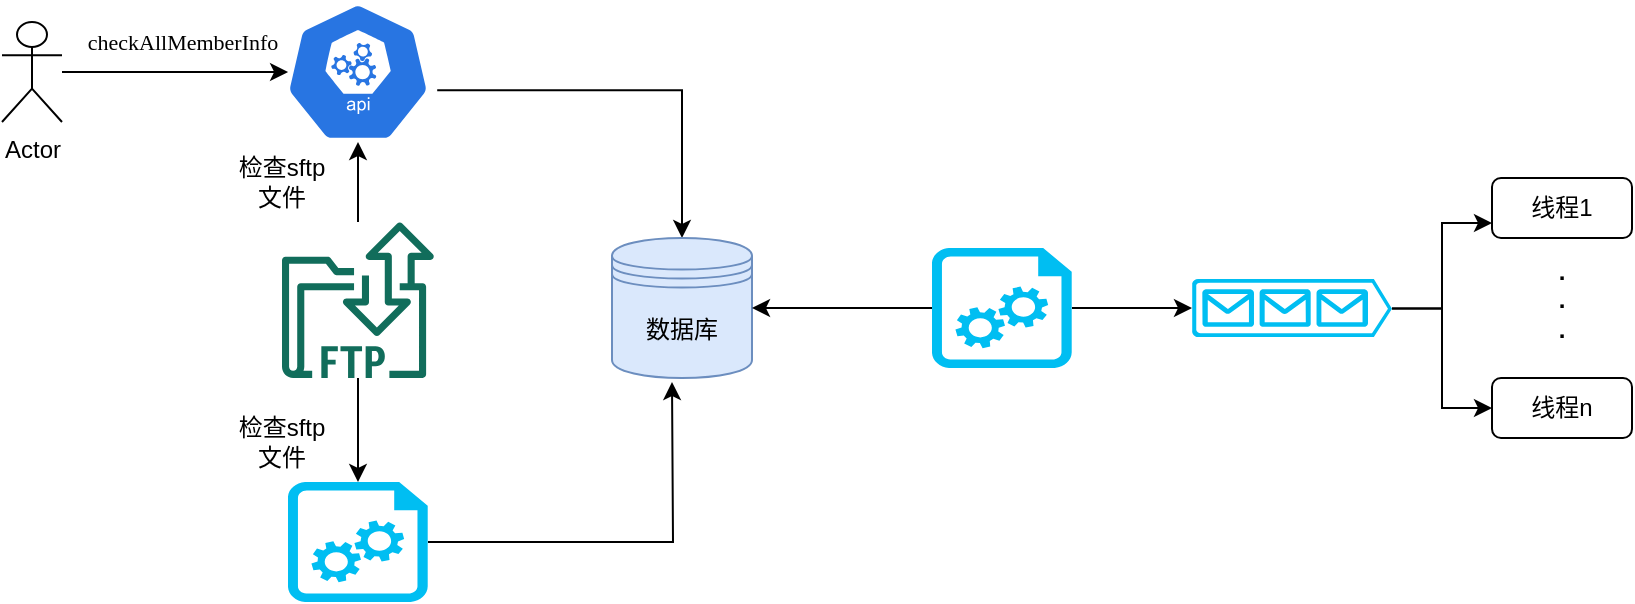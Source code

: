<mxfile version="14.8.0" type="github">
  <diagram id="fYKfGPqdpj5STdfEeVyN" name="Page-1">
    <mxGraphModel dx="942" dy="582" grid="1" gridSize="10" guides="1" tooltips="1" connect="1" arrows="1" fold="1" page="1" pageScale="1" pageWidth="1169" pageHeight="1654" math="0" shadow="0">
      <root>
        <mxCell id="0" />
        <mxCell id="1" parent="0" />
        <mxCell id="s__IYp2AZCWsRCQvnXPb-18" style="edgeStyle=orthogonalEdgeStyle;rounded=0;orthogonalLoop=1;jettySize=auto;html=1;exitX=1;exitY=0.5;exitDx=0;exitDy=0;exitPerimeter=0;" edge="1" parent="1" source="s__IYp2AZCWsRCQvnXPb-1">
          <mxGeometry relative="1" as="geometry">
            <mxPoint x="430" y="240" as="targetPoint" />
          </mxGeometry>
        </mxCell>
        <mxCell id="s__IYp2AZCWsRCQvnXPb-1" value="" style="verticalLabelPosition=bottom;html=1;verticalAlign=top;align=center;strokeColor=none;fillColor=#00BEF2;shape=mxgraph.azure.startup_task;pointerEvents=1;" vertex="1" parent="1">
          <mxGeometry x="238" y="290" width="70" height="60" as="geometry" />
        </mxCell>
        <mxCell id="s__IYp2AZCWsRCQvnXPb-17" style="edgeStyle=orthogonalEdgeStyle;rounded=0;orthogonalLoop=1;jettySize=auto;html=1;exitX=0.995;exitY=0.63;exitDx=0;exitDy=0;exitPerimeter=0;entryX=0.5;entryY=0;entryDx=0;entryDy=0;" edge="1" parent="1" source="s__IYp2AZCWsRCQvnXPb-2" target="s__IYp2AZCWsRCQvnXPb-3">
          <mxGeometry relative="1" as="geometry" />
        </mxCell>
        <mxCell id="s__IYp2AZCWsRCQvnXPb-2" value="" style="html=1;dashed=0;whitespace=wrap;fillColor=#2875E2;strokeColor=#ffffff;points=[[0.005,0.63,0],[0.1,0.2,0],[0.9,0.2,0],[0.5,0,0],[0.995,0.63,0],[0.72,0.99,0],[0.5,1,0],[0.28,0.99,0]];shape=mxgraph.kubernetes.icon;prIcon=api" vertex="1" parent="1">
          <mxGeometry x="233" y="50" width="80" height="70" as="geometry" />
        </mxCell>
        <mxCell id="s__IYp2AZCWsRCQvnXPb-3" value="数据库" style="shape=datastore;whiteSpace=wrap;html=1;fillColor=#dae8fc;strokeColor=#6c8ebf;" vertex="1" parent="1">
          <mxGeometry x="400" y="168" width="70" height="70" as="geometry" />
        </mxCell>
        <mxCell id="s__IYp2AZCWsRCQvnXPb-15" value="" style="edgeStyle=orthogonalEdgeStyle;rounded=0;orthogonalLoop=1;jettySize=auto;html=1;" edge="1" parent="1" source="s__IYp2AZCWsRCQvnXPb-4" target="s__IYp2AZCWsRCQvnXPb-2">
          <mxGeometry relative="1" as="geometry" />
        </mxCell>
        <mxCell id="s__IYp2AZCWsRCQvnXPb-16" value="" style="edgeStyle=orthogonalEdgeStyle;rounded=0;orthogonalLoop=1;jettySize=auto;html=1;" edge="1" parent="1" source="s__IYp2AZCWsRCQvnXPb-4" target="s__IYp2AZCWsRCQvnXPb-1">
          <mxGeometry relative="1" as="geometry" />
        </mxCell>
        <mxCell id="s__IYp2AZCWsRCQvnXPb-4" value="" style="outlineConnect=0;fontColor=#232F3E;gradientColor=none;fillColor=#116D5B;strokeColor=none;dashed=0;verticalLabelPosition=bottom;verticalAlign=top;align=center;html=1;fontSize=12;fontStyle=0;aspect=fixed;shape=mxgraph.aws4.transfer_for_ftp_resource;" vertex="1" parent="1">
          <mxGeometry x="235" y="160" width="76" height="78" as="geometry" />
        </mxCell>
        <mxCell id="s__IYp2AZCWsRCQvnXPb-19" style="edgeStyle=orthogonalEdgeStyle;rounded=0;orthogonalLoop=1;jettySize=auto;html=1;exitX=0;exitY=0.5;exitDx=0;exitDy=0;exitPerimeter=0;entryX=1;entryY=0.5;entryDx=0;entryDy=0;" edge="1" parent="1" source="s__IYp2AZCWsRCQvnXPb-5" target="s__IYp2AZCWsRCQvnXPb-3">
          <mxGeometry relative="1" as="geometry" />
        </mxCell>
        <mxCell id="s__IYp2AZCWsRCQvnXPb-20" style="edgeStyle=orthogonalEdgeStyle;rounded=0;orthogonalLoop=1;jettySize=auto;html=1;exitX=1;exitY=0.5;exitDx=0;exitDy=0;exitPerimeter=0;entryX=0;entryY=0.5;entryDx=0;entryDy=0;entryPerimeter=0;" edge="1" parent="1" source="s__IYp2AZCWsRCQvnXPb-5" target="s__IYp2AZCWsRCQvnXPb-6">
          <mxGeometry relative="1" as="geometry" />
        </mxCell>
        <mxCell id="s__IYp2AZCWsRCQvnXPb-5" value="" style="verticalLabelPosition=bottom;html=1;verticalAlign=top;align=center;strokeColor=none;fillColor=#00BEF2;shape=mxgraph.azure.startup_task;pointerEvents=1;" vertex="1" parent="1">
          <mxGeometry x="560" y="173" width="70" height="60" as="geometry" />
        </mxCell>
        <mxCell id="s__IYp2AZCWsRCQvnXPb-23" style="edgeStyle=orthogonalEdgeStyle;rounded=0;orthogonalLoop=1;jettySize=auto;html=1;exitX=1;exitY=0.51;exitDx=0;exitDy=0;exitPerimeter=0;entryX=0;entryY=0.75;entryDx=0;entryDy=0;" edge="1" parent="1" source="s__IYp2AZCWsRCQvnXPb-6" target="s__IYp2AZCWsRCQvnXPb-8">
          <mxGeometry relative="1" as="geometry" />
        </mxCell>
        <mxCell id="s__IYp2AZCWsRCQvnXPb-24" style="edgeStyle=orthogonalEdgeStyle;rounded=0;orthogonalLoop=1;jettySize=auto;html=1;exitX=1;exitY=0.51;exitDx=0;exitDy=0;exitPerimeter=0;entryX=0;entryY=0.5;entryDx=0;entryDy=0;" edge="1" parent="1" source="s__IYp2AZCWsRCQvnXPb-6" target="s__IYp2AZCWsRCQvnXPb-9">
          <mxGeometry relative="1" as="geometry" />
        </mxCell>
        <mxCell id="s__IYp2AZCWsRCQvnXPb-6" value="" style="verticalLabelPosition=bottom;html=1;verticalAlign=top;align=center;strokeColor=none;fillColor=#00BEF2;shape=mxgraph.azure.queue_generic;pointerEvents=1;" vertex="1" parent="1">
          <mxGeometry x="690" y="188.5" width="100" height="29" as="geometry" />
        </mxCell>
        <mxCell id="s__IYp2AZCWsRCQvnXPb-8" value="线程1" style="rounded=1;whiteSpace=wrap;html=1;" vertex="1" parent="1">
          <mxGeometry x="840" y="138" width="70" height="30" as="geometry" />
        </mxCell>
        <mxCell id="s__IYp2AZCWsRCQvnXPb-9" value="线程n" style="rounded=1;whiteSpace=wrap;html=1;" vertex="1" parent="1">
          <mxGeometry x="840" y="238" width="70" height="30" as="geometry" />
        </mxCell>
        <mxCell id="s__IYp2AZCWsRCQvnXPb-25" value=".&lt;br&gt;.&lt;br&gt;." style="text;html=1;strokeColor=none;fillColor=none;align=center;verticalAlign=middle;whiteSpace=wrap;rounded=0;fontStyle=1" vertex="1" parent="1">
          <mxGeometry x="855" y="188.5" width="40" height="20" as="geometry" />
        </mxCell>
        <mxCell id="s__IYp2AZCWsRCQvnXPb-27" style="edgeStyle=orthogonalEdgeStyle;rounded=0;orthogonalLoop=1;jettySize=auto;html=1;entryX=0.063;entryY=0.5;entryDx=0;entryDy=0;entryPerimeter=0;" edge="1" parent="1" source="s__IYp2AZCWsRCQvnXPb-26" target="s__IYp2AZCWsRCQvnXPb-2">
          <mxGeometry relative="1" as="geometry" />
        </mxCell>
        <mxCell id="s__IYp2AZCWsRCQvnXPb-26" value="Actor" style="shape=umlActor;verticalLabelPosition=bottom;verticalAlign=top;html=1;outlineConnect=0;" vertex="1" parent="1">
          <mxGeometry x="95" y="60" width="30" height="50" as="geometry" />
        </mxCell>
        <mxCell id="s__IYp2AZCWsRCQvnXPb-28" value="&lt;span lang=&quot;EN-US&quot; style=&quot;font-family: &amp;#34;times new roman&amp;#34; , serif&quot;&gt;&lt;font style=&quot;font-size: 11px&quot;&gt;checkAllMemberInfo&lt;/font&gt;&lt;/span&gt;" style="text;html=1;align=center;verticalAlign=middle;resizable=0;points=[];autosize=1;strokeColor=none;" vertex="1" parent="1">
          <mxGeometry x="125" y="60" width="120" height="20" as="geometry" />
        </mxCell>
        <mxCell id="s__IYp2AZCWsRCQvnXPb-29" value="检查sftp文件" style="text;html=1;strokeColor=none;fillColor=none;align=center;verticalAlign=middle;whiteSpace=wrap;rounded=0;" vertex="1" parent="1">
          <mxGeometry x="210" y="130" width="50" height="20" as="geometry" />
        </mxCell>
        <mxCell id="s__IYp2AZCWsRCQvnXPb-30" value="检查sftp文件" style="text;html=1;strokeColor=none;fillColor=none;align=center;verticalAlign=middle;whiteSpace=wrap;rounded=0;" vertex="1" parent="1">
          <mxGeometry x="210" y="260" width="50" height="20" as="geometry" />
        </mxCell>
      </root>
    </mxGraphModel>
  </diagram>
</mxfile>
